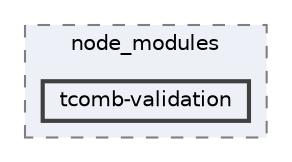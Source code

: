 digraph "C:/Users/arisc/OneDrive/Documents/GitHub/FINAL/EcoEats-Project/node_modules/tcomb-validation"
{
 // LATEX_PDF_SIZE
  bgcolor="transparent";
  edge [fontname=Helvetica,fontsize=10,labelfontname=Helvetica,labelfontsize=10];
  node [fontname=Helvetica,fontsize=10,shape=box,height=0.2,width=0.4];
  compound=true
  subgraph clusterdir_5091f2b68170d33f954320199e2fed0a {
    graph [ bgcolor="#edf0f7", pencolor="grey50", label="node_modules", fontname=Helvetica,fontsize=10 style="filled,dashed", URL="dir_5091f2b68170d33f954320199e2fed0a.html",tooltip=""]
  dir_7ee06c572156940e2fc0b5212d428a32 [label="tcomb-validation", fillcolor="#edf0f7", color="grey25", style="filled,bold", URL="dir_7ee06c572156940e2fc0b5212d428a32.html",tooltip=""];
  }
}
